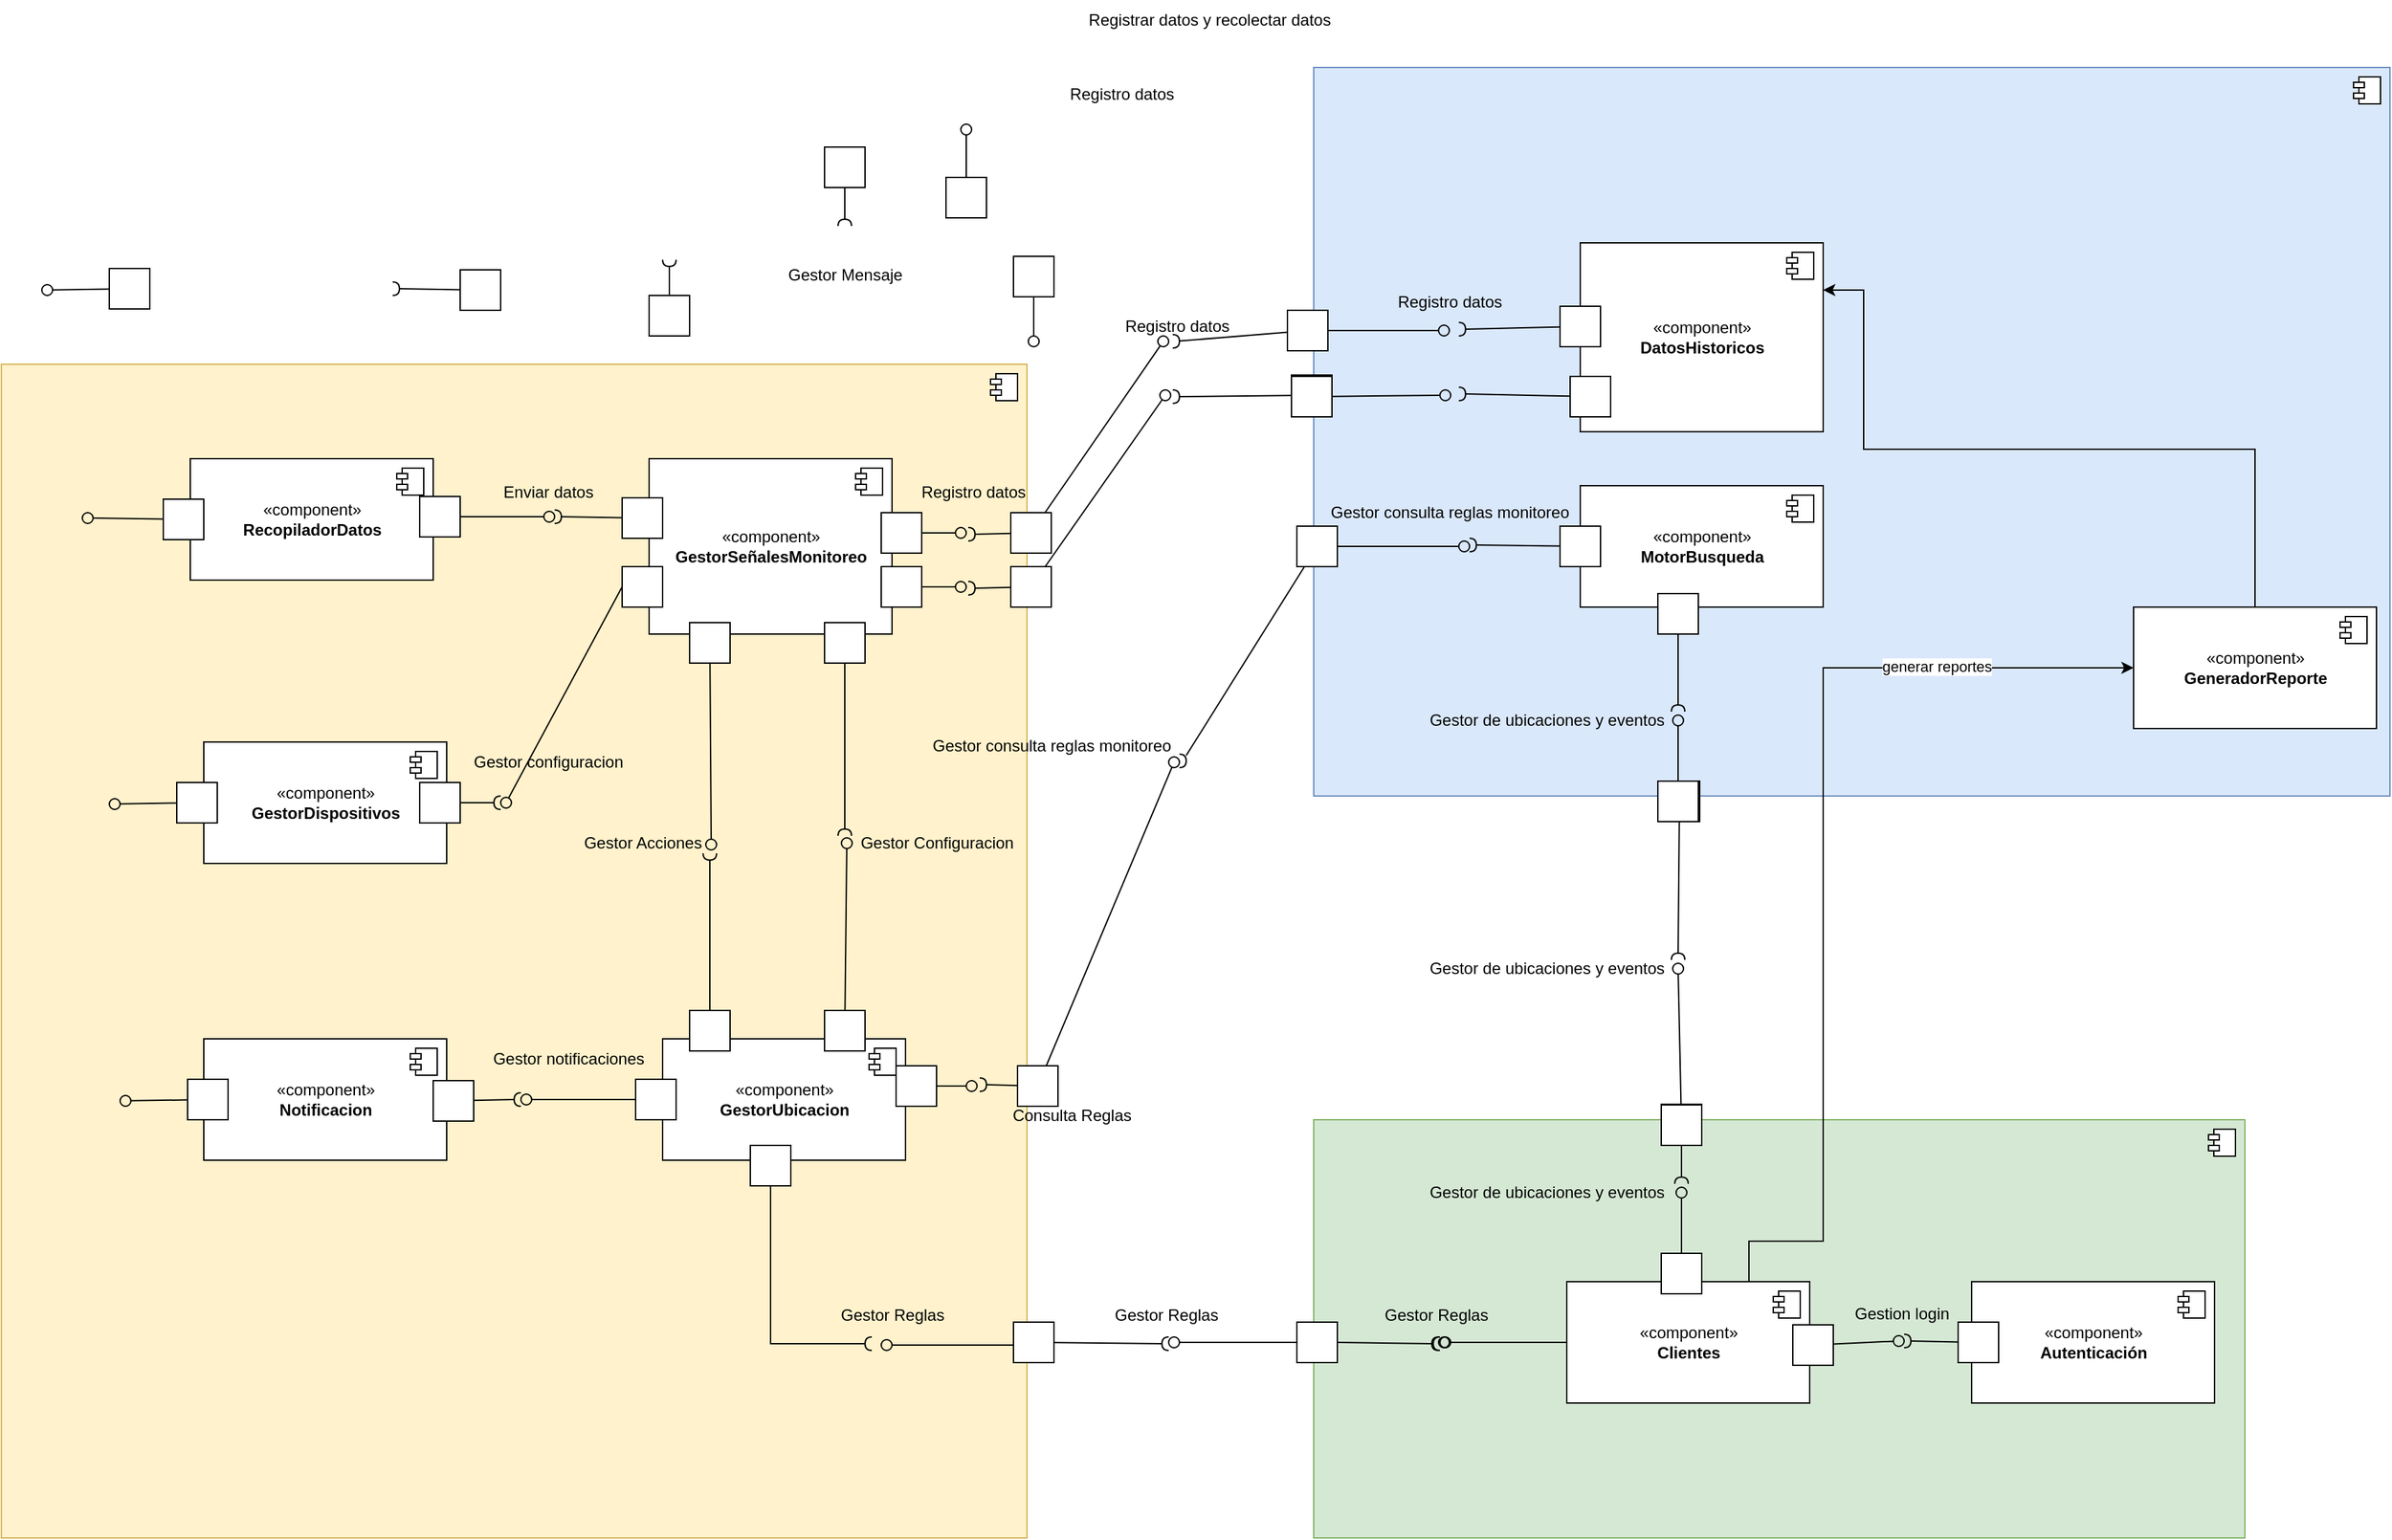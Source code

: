 <mxfile version="20.2.7" type="github">
  <diagram name="Page-1" id="5f0bae14-7c28-e335-631c-24af17079c00">
    <mxGraphModel dx="1618" dy="1870" grid="1" gridSize="10" guides="1" tooltips="1" connect="1" arrows="1" fold="1" page="1" pageScale="1" pageWidth="1100" pageHeight="850" background="none" math="0" shadow="0">
      <root>
        <mxCell id="0" />
        <mxCell id="1" parent="0" />
        <mxCell id="_3enAfRf96Bm5nbUzgbu-195" value="" style="html=1;rounded=0;direction=east;flipV=0;" vertex="1" parent="1">
          <mxGeometry x="360" y="30" width="30" height="30" as="geometry" />
        </mxCell>
        <mxCell id="_3enAfRf96Bm5nbUzgbu-196" value="" style="endArrow=none;html=1;rounded=0;align=center;verticalAlign=top;endFill=0;labelBackgroundColor=none;endSize=2;" edge="1" source="_3enAfRf96Bm5nbUzgbu-195" target="_3enAfRf96Bm5nbUzgbu-197" parent="1">
          <mxGeometry relative="1" as="geometry" />
        </mxCell>
        <mxCell id="_3enAfRf96Bm5nbUzgbu-197" value="" style="shape=requiredInterface;html=1;fontSize=11;align=center;fillColor=none;points=[];aspect=fixed;resizable=0;verticalAlign=bottom;labelPosition=center;verticalLabelPosition=top;flipH=1;flipV=0;rotation=-180;" vertex="1" parent="1">
          <mxGeometry x="310" y="39" width="5" height="10" as="geometry" />
        </mxCell>
        <mxCell id="_3enAfRf96Bm5nbUzgbu-139" value="" style="html=1;dropTarget=0;fillColor=#fff2cc;strokeColor=#d6b656;" vertex="1" parent="1">
          <mxGeometry x="20" y="100" width="760" height="870" as="geometry" />
        </mxCell>
        <mxCell id="_3enAfRf96Bm5nbUzgbu-140" value="" style="shape=module;jettyWidth=8;jettyHeight=4;" vertex="1" parent="_3enAfRf96Bm5nbUzgbu-139">
          <mxGeometry x="1" width="20" height="20" relative="1" as="geometry">
            <mxPoint x="-27" y="7" as="offset" />
          </mxGeometry>
        </mxCell>
        <mxCell id="_3enAfRf96Bm5nbUzgbu-137" value="" style="html=1;dropTarget=0;fillColor=#dae8fc;strokeColor=#6c8ebf;" vertex="1" parent="1">
          <mxGeometry x="992.5" y="-120" width="797.5" height="540" as="geometry" />
        </mxCell>
        <mxCell id="_3enAfRf96Bm5nbUzgbu-138" value="" style="shape=module;jettyWidth=8;jettyHeight=4;" vertex="1" parent="_3enAfRf96Bm5nbUzgbu-137">
          <mxGeometry x="1" width="20" height="20" relative="1" as="geometry">
            <mxPoint x="-27" y="7" as="offset" />
          </mxGeometry>
        </mxCell>
        <mxCell id="_3enAfRf96Bm5nbUzgbu-135" value="" style="html=1;dropTarget=0;fillColor=#d5e8d4;strokeColor=#82b366;" vertex="1" parent="1">
          <mxGeometry x="992.5" y="660" width="690" height="310" as="geometry" />
        </mxCell>
        <mxCell id="_3enAfRf96Bm5nbUzgbu-136" value="" style="shape=module;jettyWidth=8;jettyHeight=4;" vertex="1" parent="_3enAfRf96Bm5nbUzgbu-135">
          <mxGeometry x="1" width="20" height="20" relative="1" as="geometry">
            <mxPoint x="-27" y="7" as="offset" />
          </mxGeometry>
        </mxCell>
        <mxCell id="_3enAfRf96Bm5nbUzgbu-3" value="«component»&lt;br&gt;&lt;b&gt;RecopiladorDatos&lt;/b&gt;" style="html=1;dropTarget=0;" vertex="1" parent="1">
          <mxGeometry x="160" y="170" width="180" height="90" as="geometry" />
        </mxCell>
        <mxCell id="_3enAfRf96Bm5nbUzgbu-4" value="" style="shape=module;jettyWidth=8;jettyHeight=4;" vertex="1" parent="_3enAfRf96Bm5nbUzgbu-3">
          <mxGeometry x="1" width="20" height="20" relative="1" as="geometry">
            <mxPoint x="-27" y="7" as="offset" />
          </mxGeometry>
        </mxCell>
        <mxCell id="_3enAfRf96Bm5nbUzgbu-120" style="edgeStyle=orthogonalEdgeStyle;rounded=0;orthogonalLoop=1;jettySize=auto;html=1;entryX=0;entryY=0.5;entryDx=0;entryDy=0;exitX=0.75;exitY=0;exitDx=0;exitDy=0;" edge="1" parent="1" source="_3enAfRf96Bm5nbUzgbu-13" target="_3enAfRf96Bm5nbUzgbu-118">
          <mxGeometry relative="1" as="geometry">
            <Array as="points">
              <mxPoint x="1315" y="750" />
              <mxPoint x="1370" y="750" />
              <mxPoint x="1370" y="325" />
            </Array>
          </mxGeometry>
        </mxCell>
        <mxCell id="_3enAfRf96Bm5nbUzgbu-121" value="generar reportes" style="edgeLabel;html=1;align=center;verticalAlign=middle;resizable=0;points=[];" vertex="1" connectable="0" parent="_3enAfRf96Bm5nbUzgbu-120">
          <mxGeometry x="0.606" y="1" relative="1" as="geometry">
            <mxPoint as="offset" />
          </mxGeometry>
        </mxCell>
        <mxCell id="_3enAfRf96Bm5nbUzgbu-13" value="«component»&lt;br&gt;&lt;b&gt;Clientes&lt;/b&gt;" style="html=1;dropTarget=0;" vertex="1" parent="1">
          <mxGeometry x="1180" y="780" width="180" height="90" as="geometry" />
        </mxCell>
        <mxCell id="_3enAfRf96Bm5nbUzgbu-14" value="" style="shape=module;jettyWidth=8;jettyHeight=4;" vertex="1" parent="_3enAfRf96Bm5nbUzgbu-13">
          <mxGeometry x="1" width="20" height="20" relative="1" as="geometry">
            <mxPoint x="-27" y="7" as="offset" />
          </mxGeometry>
        </mxCell>
        <mxCell id="_3enAfRf96Bm5nbUzgbu-20" value="«component»&lt;br&gt;&lt;b&gt;GestorUbicacion&lt;br&gt;&lt;/b&gt;" style="html=1;dropTarget=0;" vertex="1" parent="1">
          <mxGeometry x="510" y="600" width="180" height="90" as="geometry" />
        </mxCell>
        <mxCell id="_3enAfRf96Bm5nbUzgbu-21" value="" style="shape=module;jettyWidth=8;jettyHeight=4;" vertex="1" parent="_3enAfRf96Bm5nbUzgbu-20">
          <mxGeometry x="1" width="20" height="20" relative="1" as="geometry">
            <mxPoint x="-27" y="7" as="offset" />
          </mxGeometry>
        </mxCell>
        <mxCell id="_3enAfRf96Bm5nbUzgbu-51" value="" style="html=1;rounded=0;" vertex="1" parent="1">
          <mxGeometry x="140" y="200" width="30" height="30" as="geometry" />
        </mxCell>
        <mxCell id="_3enAfRf96Bm5nbUzgbu-52" value="" style="endArrow=none;html=1;rounded=0;align=center;verticalAlign=top;endFill=0;labelBackgroundColor=none;endSize=2;" edge="1" source="_3enAfRf96Bm5nbUzgbu-51" target="_3enAfRf96Bm5nbUzgbu-53" parent="1">
          <mxGeometry relative="1" as="geometry" />
        </mxCell>
        <mxCell id="_3enAfRf96Bm5nbUzgbu-53" value="" style="ellipse;html=1;fontSize=11;align=center;fillColor=none;points=[];aspect=fixed;resizable=0;verticalAlign=bottom;labelPosition=center;verticalLabelPosition=top;flipH=1;" vertex="1" parent="1">
          <mxGeometry x="80" y="210" width="8" height="8" as="geometry" />
        </mxCell>
        <mxCell id="_3enAfRf96Bm5nbUzgbu-64" value="«component»&lt;br&gt;&lt;b&gt;Autenticación&lt;/b&gt;" style="html=1;dropTarget=0;" vertex="1" parent="1">
          <mxGeometry x="1480" y="780" width="180" height="90" as="geometry" />
        </mxCell>
        <mxCell id="_3enAfRf96Bm5nbUzgbu-65" value="" style="shape=module;jettyWidth=8;jettyHeight=4;" vertex="1" parent="_3enAfRf96Bm5nbUzgbu-64">
          <mxGeometry x="1" width="20" height="20" relative="1" as="geometry">
            <mxPoint x="-27" y="7" as="offset" />
          </mxGeometry>
        </mxCell>
        <mxCell id="_3enAfRf96Bm5nbUzgbu-78" value="«component»&lt;br&gt;&lt;b&gt;Notificacion&lt;/b&gt;" style="html=1;dropTarget=0;" vertex="1" parent="1">
          <mxGeometry x="170" y="600" width="180" height="90" as="geometry" />
        </mxCell>
        <mxCell id="_3enAfRf96Bm5nbUzgbu-79" value="" style="shape=module;jettyWidth=8;jettyHeight=4;" vertex="1" parent="_3enAfRf96Bm5nbUzgbu-78">
          <mxGeometry x="1" width="20" height="20" relative="1" as="geometry">
            <mxPoint x="-27" y="7" as="offset" />
          </mxGeometry>
        </mxCell>
        <mxCell id="_3enAfRf96Bm5nbUzgbu-84" value="«component»&lt;br&gt;&lt;b&gt;GestorSeñalesMonitoreo&lt;br&gt;&lt;/b&gt;" style="html=1;dropTarget=0;" vertex="1" parent="1">
          <mxGeometry x="500" y="170" width="180" height="130" as="geometry" />
        </mxCell>
        <mxCell id="_3enAfRf96Bm5nbUzgbu-85" value="" style="shape=module;jettyWidth=8;jettyHeight=4;" vertex="1" parent="_3enAfRf96Bm5nbUzgbu-84">
          <mxGeometry x="1" width="20" height="20" relative="1" as="geometry">
            <mxPoint x="-27" y="7" as="offset" />
          </mxGeometry>
        </mxCell>
        <mxCell id="_3enAfRf96Bm5nbUzgbu-104" value="«component»&lt;br&gt;&lt;b&gt;GestorDispositivos&lt;/b&gt;" style="html=1;dropTarget=0;" vertex="1" parent="1">
          <mxGeometry x="170" y="380" width="180" height="90" as="geometry" />
        </mxCell>
        <mxCell id="_3enAfRf96Bm5nbUzgbu-105" value="" style="shape=module;jettyWidth=8;jettyHeight=4;" vertex="1" parent="_3enAfRf96Bm5nbUzgbu-104">
          <mxGeometry x="1" width="20" height="20" relative="1" as="geometry">
            <mxPoint x="-27" y="7" as="offset" />
          </mxGeometry>
        </mxCell>
        <mxCell id="_3enAfRf96Bm5nbUzgbu-108" value="«component»&lt;br&gt;&lt;b&gt;MotorBusqueda&lt;/b&gt;" style="html=1;dropTarget=0;" vertex="1" parent="1">
          <mxGeometry x="1190" y="190" width="180" height="90" as="geometry" />
        </mxCell>
        <mxCell id="_3enAfRf96Bm5nbUzgbu-109" value="" style="shape=module;jettyWidth=8;jettyHeight=4;" vertex="1" parent="_3enAfRf96Bm5nbUzgbu-108">
          <mxGeometry x="1" width="20" height="20" relative="1" as="geometry">
            <mxPoint x="-27" y="7" as="offset" />
          </mxGeometry>
        </mxCell>
        <mxCell id="_3enAfRf96Bm5nbUzgbu-130" style="edgeStyle=orthogonalEdgeStyle;rounded=0;orthogonalLoop=1;jettySize=auto;html=1;entryX=1;entryY=0.25;entryDx=0;entryDy=0;" edge="1" parent="1" source="_3enAfRf96Bm5nbUzgbu-118" target="_3enAfRf96Bm5nbUzgbu-124">
          <mxGeometry relative="1" as="geometry">
            <Array as="points">
              <mxPoint x="1400" y="163" />
            </Array>
          </mxGeometry>
        </mxCell>
        <mxCell id="_3enAfRf96Bm5nbUzgbu-118" value="«component»&lt;br&gt;&lt;b&gt;GeneradorReporte&lt;/b&gt;" style="html=1;dropTarget=0;" vertex="1" parent="1">
          <mxGeometry x="1600" y="280" width="180" height="90" as="geometry" />
        </mxCell>
        <mxCell id="_3enAfRf96Bm5nbUzgbu-119" value="" style="shape=module;jettyWidth=8;jettyHeight=4;" vertex="1" parent="_3enAfRf96Bm5nbUzgbu-118">
          <mxGeometry x="1" width="20" height="20" relative="1" as="geometry">
            <mxPoint x="-27" y="7" as="offset" />
          </mxGeometry>
        </mxCell>
        <mxCell id="_3enAfRf96Bm5nbUzgbu-124" value="«component»&lt;br&gt;&lt;b&gt;DatosHistoricos&lt;br&gt;&lt;/b&gt;" style="html=1;dropTarget=0;" vertex="1" parent="1">
          <mxGeometry x="1190" y="10" width="180" height="140" as="geometry" />
        </mxCell>
        <mxCell id="_3enAfRf96Bm5nbUzgbu-125" value="" style="shape=module;jettyWidth=8;jettyHeight=4;" vertex="1" parent="_3enAfRf96Bm5nbUzgbu-124">
          <mxGeometry x="1" width="20" height="20" relative="1" as="geometry">
            <mxPoint x="-27" y="7" as="offset" />
          </mxGeometry>
        </mxCell>
        <mxCell id="_3enAfRf96Bm5nbUzgbu-199" value="" style="endArrow=none;html=1;rounded=0;align=center;verticalAlign=top;endFill=0;labelBackgroundColor=none;endSize=2;exitX=0;exitY=0.5;exitDx=0;exitDy=0;" edge="1" source="_3enAfRf96Bm5nbUzgbu-265" target="_3enAfRf96Bm5nbUzgbu-200" parent="1">
          <mxGeometry relative="1" as="geometry" />
        </mxCell>
        <mxCell id="_3enAfRf96Bm5nbUzgbu-200" value="" style="ellipse;html=1;fontSize=11;align=center;fillColor=none;points=[];aspect=fixed;resizable=0;verticalAlign=bottom;labelPosition=center;verticalLabelPosition=top;flipH=1;" vertex="1" parent="1">
          <mxGeometry x="390" y="421" width="8" height="8" as="geometry" />
        </mxCell>
        <mxCell id="_3enAfRf96Bm5nbUzgbu-201" value="" style="html=1;rounded=0;direction=east;flipV=0;" vertex="1" parent="1">
          <mxGeometry x="480" y="199" width="30" height="30" as="geometry" />
        </mxCell>
        <mxCell id="_3enAfRf96Bm5nbUzgbu-202" value="" style="endArrow=none;html=1;rounded=0;align=center;verticalAlign=top;endFill=0;labelBackgroundColor=none;endSize=2;" edge="1" parent="1" source="_3enAfRf96Bm5nbUzgbu-201" target="_3enAfRf96Bm5nbUzgbu-203">
          <mxGeometry relative="1" as="geometry" />
        </mxCell>
        <mxCell id="_3enAfRf96Bm5nbUzgbu-203" value="" style="shape=requiredInterface;html=1;fontSize=11;align=center;fillColor=none;points=[];aspect=fixed;resizable=0;verticalAlign=bottom;labelPosition=center;verticalLabelPosition=top;flipH=1;flipV=0;rotation=-180;" vertex="1" parent="1">
          <mxGeometry x="430" y="208" width="5" height="10" as="geometry" />
        </mxCell>
        <mxCell id="_3enAfRf96Bm5nbUzgbu-207" value="" style="html=1;rounded=0;" vertex="1" parent="1">
          <mxGeometry x="330" y="198" width="30" height="30" as="geometry" />
        </mxCell>
        <mxCell id="_3enAfRf96Bm5nbUzgbu-208" value="" style="endArrow=none;html=1;rounded=0;align=center;verticalAlign=top;endFill=0;labelBackgroundColor=none;endSize=2;" edge="1" source="_3enAfRf96Bm5nbUzgbu-207" target="_3enAfRf96Bm5nbUzgbu-209" parent="1">
          <mxGeometry relative="1" as="geometry" />
        </mxCell>
        <mxCell id="_3enAfRf96Bm5nbUzgbu-209" value="" style="ellipse;html=1;fontSize=11;align=center;fillColor=none;points=[];aspect=fixed;resizable=0;verticalAlign=bottom;labelPosition=center;verticalLabelPosition=top;flipH=1;" vertex="1" parent="1">
          <mxGeometry x="422" y="209" width="8" height="8" as="geometry" />
        </mxCell>
        <mxCell id="_3enAfRf96Bm5nbUzgbu-210" value="Enviar datos" style="text;html=1;align=center;verticalAlign=middle;resizable=0;points=[];autosize=1;strokeColor=none;fillColor=none;" vertex="1" parent="1">
          <mxGeometry x="380" y="180" width="90" height="30" as="geometry" />
        </mxCell>
        <mxCell id="_3enAfRf96Bm5nbUzgbu-211" value="" style="html=1;rounded=0;" vertex="1" parent="1">
          <mxGeometry x="330" y="410" width="30" height="30" as="geometry" />
        </mxCell>
        <mxCell id="_3enAfRf96Bm5nbUzgbu-212" value="" style="endArrow=none;html=1;rounded=0;align=center;verticalAlign=top;endFill=0;labelBackgroundColor=none;endSize=2;" edge="1" source="_3enAfRf96Bm5nbUzgbu-211" target="_3enAfRf96Bm5nbUzgbu-213" parent="1">
          <mxGeometry relative="1" as="geometry" />
        </mxCell>
        <mxCell id="_3enAfRf96Bm5nbUzgbu-213" value="" style="shape=requiredInterface;html=1;fontSize=11;align=center;fillColor=none;points=[];aspect=fixed;resizable=0;verticalAlign=bottom;labelPosition=center;verticalLabelPosition=top;flipH=1;" vertex="1" parent="1">
          <mxGeometry x="385" y="420" width="5" height="10" as="geometry" />
        </mxCell>
        <mxCell id="_3enAfRf96Bm5nbUzgbu-214" value="Gestor configuracion" style="text;html=1;align=center;verticalAlign=middle;resizable=0;points=[];autosize=1;strokeColor=none;fillColor=none;" vertex="1" parent="1">
          <mxGeometry x="355" y="380" width="140" height="30" as="geometry" />
        </mxCell>
        <mxCell id="_3enAfRf96Bm5nbUzgbu-216" value="" style="html=1;rounded=0;" vertex="1" parent="1">
          <mxGeometry x="340" y="631" width="30" height="30" as="geometry" />
        </mxCell>
        <mxCell id="_3enAfRf96Bm5nbUzgbu-217" value="" style="endArrow=none;html=1;rounded=0;align=center;verticalAlign=top;endFill=0;labelBackgroundColor=none;endSize=2;" edge="1" source="_3enAfRf96Bm5nbUzgbu-216" target="_3enAfRf96Bm5nbUzgbu-218" parent="1">
          <mxGeometry relative="1" as="geometry" />
        </mxCell>
        <mxCell id="_3enAfRf96Bm5nbUzgbu-218" value="" style="shape=requiredInterface;html=1;fontSize=11;align=center;fillColor=none;points=[];aspect=fixed;resizable=0;verticalAlign=bottom;labelPosition=center;verticalLabelPosition=top;flipH=1;" vertex="1" parent="1">
          <mxGeometry x="400" y="640" width="5" height="10" as="geometry" />
        </mxCell>
        <mxCell id="_3enAfRf96Bm5nbUzgbu-219" value="" style="html=1;rounded=0;" vertex="1" parent="1">
          <mxGeometry x="100" y="29" width="30" height="30" as="geometry" />
        </mxCell>
        <mxCell id="_3enAfRf96Bm5nbUzgbu-220" value="" style="endArrow=none;html=1;rounded=0;align=center;verticalAlign=top;endFill=0;labelBackgroundColor=none;endSize=2;" edge="1" source="_3enAfRf96Bm5nbUzgbu-219" target="_3enAfRf96Bm5nbUzgbu-221" parent="1">
          <mxGeometry relative="1" as="geometry" />
        </mxCell>
        <mxCell id="_3enAfRf96Bm5nbUzgbu-221" value="" style="ellipse;html=1;fontSize=11;align=center;fillColor=none;points=[];aspect=fixed;resizable=0;verticalAlign=bottom;labelPosition=center;verticalLabelPosition=top;flipH=1;" vertex="1" parent="1">
          <mxGeometry x="50" y="41" width="8" height="8" as="geometry" />
        </mxCell>
        <mxCell id="_3enAfRf96Bm5nbUzgbu-222" value="" style="html=1;rounded=0;" vertex="1" parent="1">
          <mxGeometry x="490" y="630" width="30" height="30" as="geometry" />
        </mxCell>
        <mxCell id="_3enAfRf96Bm5nbUzgbu-223" value="" style="endArrow=none;html=1;rounded=0;align=center;verticalAlign=top;endFill=0;labelBackgroundColor=none;endSize=2;" edge="1" parent="1" source="_3enAfRf96Bm5nbUzgbu-222" target="_3enAfRf96Bm5nbUzgbu-224">
          <mxGeometry relative="1" as="geometry" />
        </mxCell>
        <mxCell id="_3enAfRf96Bm5nbUzgbu-224" value="" style="ellipse;html=1;fontSize=11;align=center;fillColor=none;points=[];aspect=fixed;resizable=0;verticalAlign=bottom;labelPosition=center;verticalLabelPosition=top;flipH=1;" vertex="1" parent="1">
          <mxGeometry x="405" y="641" width="8" height="8" as="geometry" />
        </mxCell>
        <mxCell id="_3enAfRf96Bm5nbUzgbu-225" value="Gestor notificaciones" style="text;html=1;align=center;verticalAlign=middle;resizable=0;points=[];autosize=1;strokeColor=none;fillColor=none;" vertex="1" parent="1">
          <mxGeometry x="370" y="600" width="140" height="30" as="geometry" />
        </mxCell>
        <mxCell id="_3enAfRf96Bm5nbUzgbu-226" value="" style="html=1;rounded=0;" vertex="1" parent="1">
          <mxGeometry x="150" y="410" width="30" height="30" as="geometry" />
        </mxCell>
        <mxCell id="_3enAfRf96Bm5nbUzgbu-227" value="" style="endArrow=none;html=1;rounded=0;align=center;verticalAlign=top;endFill=0;labelBackgroundColor=none;endSize=2;" edge="1" parent="1" source="_3enAfRf96Bm5nbUzgbu-226" target="_3enAfRf96Bm5nbUzgbu-228">
          <mxGeometry relative="1" as="geometry" />
        </mxCell>
        <mxCell id="_3enAfRf96Bm5nbUzgbu-228" value="" style="ellipse;html=1;fontSize=11;align=center;fillColor=none;points=[];aspect=fixed;resizable=0;verticalAlign=bottom;labelPosition=center;verticalLabelPosition=top;flipH=1;" vertex="1" parent="1">
          <mxGeometry x="100" y="422" width="8" height="8" as="geometry" />
        </mxCell>
        <mxCell id="_3enAfRf96Bm5nbUzgbu-229" value="" style="html=1;rounded=0;" vertex="1" parent="1">
          <mxGeometry x="158" y="630" width="30" height="30" as="geometry" />
        </mxCell>
        <mxCell id="_3enAfRf96Bm5nbUzgbu-230" value="" style="endArrow=none;html=1;rounded=0;align=center;verticalAlign=top;endFill=0;labelBackgroundColor=none;endSize=2;" edge="1" parent="1" source="_3enAfRf96Bm5nbUzgbu-229" target="_3enAfRf96Bm5nbUzgbu-231">
          <mxGeometry relative="1" as="geometry" />
        </mxCell>
        <mxCell id="_3enAfRf96Bm5nbUzgbu-231" value="" style="ellipse;html=1;fontSize=11;align=center;fillColor=none;points=[];aspect=fixed;resizable=0;verticalAlign=bottom;labelPosition=center;verticalLabelPosition=top;flipH=1;" vertex="1" parent="1">
          <mxGeometry x="108" y="642" width="8" height="8" as="geometry" />
        </mxCell>
        <mxCell id="_3enAfRf96Bm5nbUzgbu-235" value="" style="html=1;rounded=0;" vertex="1" parent="1">
          <mxGeometry x="500" y="49" width="30" height="30" as="geometry" />
        </mxCell>
        <mxCell id="_3enAfRf96Bm5nbUzgbu-236" value="" style="endArrow=none;html=1;rounded=0;align=center;verticalAlign=top;endFill=0;labelBackgroundColor=none;endSize=2;" edge="1" source="_3enAfRf96Bm5nbUzgbu-235" target="_3enAfRf96Bm5nbUzgbu-237" parent="1">
          <mxGeometry relative="1" as="geometry" />
        </mxCell>
        <mxCell id="_3enAfRf96Bm5nbUzgbu-237" value="" style="shape=requiredInterface;html=1;fontSize=11;align=center;fillColor=none;points=[];aspect=fixed;resizable=0;verticalAlign=bottom;labelPosition=center;verticalLabelPosition=top;flipH=1;rotation=-90;" vertex="1" parent="1">
          <mxGeometry x="512.5" y="20" width="5" height="10" as="geometry" />
        </mxCell>
        <mxCell id="_3enAfRf96Bm5nbUzgbu-238" value="" style="html=1;rounded=0;" vertex="1" parent="1">
          <mxGeometry x="530" y="579" width="30" height="30" as="geometry" />
        </mxCell>
        <mxCell id="_3enAfRf96Bm5nbUzgbu-239" value="" style="endArrow=none;html=1;rounded=0;align=center;verticalAlign=top;endFill=0;labelBackgroundColor=none;endSize=2;" edge="1" parent="1" source="_3enAfRf96Bm5nbUzgbu-238" target="_3enAfRf96Bm5nbUzgbu-240">
          <mxGeometry relative="1" as="geometry" />
        </mxCell>
        <mxCell id="_3enAfRf96Bm5nbUzgbu-240" value="" style="shape=requiredInterface;html=1;fontSize=11;align=center;fillColor=none;points=[];aspect=fixed;resizable=0;verticalAlign=bottom;labelPosition=center;verticalLabelPosition=top;flipH=1;rotation=-90;" vertex="1" parent="1">
          <mxGeometry x="542.5" y="460" width="5" height="10" as="geometry" />
        </mxCell>
        <mxCell id="_3enAfRf96Bm5nbUzgbu-241" value="" style="html=1;rounded=0;" vertex="1" parent="1">
          <mxGeometry x="770" y="20" width="30" height="30" as="geometry" />
        </mxCell>
        <mxCell id="_3enAfRf96Bm5nbUzgbu-242" value="" style="endArrow=none;html=1;rounded=0;align=center;verticalAlign=top;endFill=0;labelBackgroundColor=none;endSize=2;" edge="1" parent="1" source="_3enAfRf96Bm5nbUzgbu-241" target="_3enAfRf96Bm5nbUzgbu-243">
          <mxGeometry relative="1" as="geometry" />
        </mxCell>
        <mxCell id="_3enAfRf96Bm5nbUzgbu-243" value="" style="ellipse;html=1;fontSize=11;align=center;fillColor=none;points=[];aspect=fixed;resizable=0;verticalAlign=bottom;labelPosition=center;verticalLabelPosition=top;flipH=1;" vertex="1" parent="1">
          <mxGeometry x="781" y="79" width="8" height="8" as="geometry" />
        </mxCell>
        <mxCell id="_3enAfRf96Bm5nbUzgbu-247" value="" style="html=1;rounded=0;" vertex="1" parent="1">
          <mxGeometry x="530" y="291.5" width="30" height="30" as="geometry" />
        </mxCell>
        <mxCell id="_3enAfRf96Bm5nbUzgbu-248" value="" style="endArrow=none;html=1;rounded=0;align=center;verticalAlign=top;endFill=0;labelBackgroundColor=none;endSize=2;" edge="1" parent="1" source="_3enAfRf96Bm5nbUzgbu-247" target="_3enAfRf96Bm5nbUzgbu-249">
          <mxGeometry relative="1" as="geometry" />
        </mxCell>
        <mxCell id="_3enAfRf96Bm5nbUzgbu-249" value="" style="ellipse;html=1;fontSize=11;align=center;fillColor=none;points=[];aspect=fixed;resizable=0;verticalAlign=bottom;labelPosition=center;verticalLabelPosition=top;flipH=1;" vertex="1" parent="1">
          <mxGeometry x="542" y="452" width="8" height="8" as="geometry" />
        </mxCell>
        <mxCell id="_3enAfRf96Bm5nbUzgbu-250" value="Gestor Mensaje" style="text;html=1;align=center;verticalAlign=middle;resizable=0;points=[];autosize=1;strokeColor=none;fillColor=none;" vertex="1" parent="1">
          <mxGeometry x="590" y="19" width="110" height="30" as="geometry" />
        </mxCell>
        <mxCell id="_3enAfRf96Bm5nbUzgbu-251" value="Gestor Acciones" style="text;html=1;align=center;verticalAlign=middle;resizable=0;points=[];autosize=1;strokeColor=none;fillColor=none;" vertex="1" parent="1">
          <mxGeometry x="440" y="440" width="110" height="30" as="geometry" />
        </mxCell>
        <mxCell id="_3enAfRf96Bm5nbUzgbu-252" value="" style="html=1;rounded=0;direction=east;flipV=0;" vertex="1" parent="1">
          <mxGeometry x="630" y="-61" width="30" height="30" as="geometry" />
        </mxCell>
        <mxCell id="_3enAfRf96Bm5nbUzgbu-253" value="" style="endArrow=none;html=1;rounded=0;align=center;verticalAlign=top;endFill=0;labelBackgroundColor=none;endSize=2;" edge="1" parent="1" source="_3enAfRf96Bm5nbUzgbu-252" target="_3enAfRf96Bm5nbUzgbu-254">
          <mxGeometry relative="1" as="geometry" />
        </mxCell>
        <mxCell id="_3enAfRf96Bm5nbUzgbu-254" value="" style="shape=requiredInterface;html=1;fontSize=11;align=center;fillColor=none;points=[];aspect=fixed;resizable=0;verticalAlign=bottom;labelPosition=center;verticalLabelPosition=top;flipH=1;flipV=0;rotation=90;" vertex="1" parent="1">
          <mxGeometry x="642.5" y="-10" width="5" height="10" as="geometry" />
        </mxCell>
        <mxCell id="_3enAfRf96Bm5nbUzgbu-255" value="" style="html=1;rounded=0;direction=east;flipV=0;" vertex="1" parent="1">
          <mxGeometry x="630" y="291.5" width="30" height="30" as="geometry" />
        </mxCell>
        <mxCell id="_3enAfRf96Bm5nbUzgbu-256" value="" style="endArrow=none;html=1;rounded=0;align=center;verticalAlign=top;endFill=0;labelBackgroundColor=none;endSize=2;" edge="1" parent="1" source="_3enAfRf96Bm5nbUzgbu-255" target="_3enAfRf96Bm5nbUzgbu-257">
          <mxGeometry relative="1" as="geometry" />
        </mxCell>
        <mxCell id="_3enAfRf96Bm5nbUzgbu-257" value="" style="shape=requiredInterface;html=1;fontSize=11;align=center;fillColor=none;points=[];aspect=fixed;resizable=0;verticalAlign=bottom;labelPosition=center;verticalLabelPosition=top;flipH=1;flipV=0;rotation=90;" vertex="1" parent="1">
          <mxGeometry x="642.5" y="442" width="5" height="10" as="geometry" />
        </mxCell>
        <mxCell id="_3enAfRf96Bm5nbUzgbu-258" value="" style="html=1;rounded=0;" vertex="1" parent="1">
          <mxGeometry x="720" y="-38.5" width="30" height="30" as="geometry" />
        </mxCell>
        <mxCell id="_3enAfRf96Bm5nbUzgbu-259" value="" style="endArrow=none;html=1;rounded=0;align=center;verticalAlign=top;endFill=0;labelBackgroundColor=none;endSize=2;" edge="1" parent="1" source="_3enAfRf96Bm5nbUzgbu-258" target="_3enAfRf96Bm5nbUzgbu-260">
          <mxGeometry relative="1" as="geometry" />
        </mxCell>
        <mxCell id="_3enAfRf96Bm5nbUzgbu-260" value="" style="ellipse;html=1;fontSize=11;align=center;fillColor=none;points=[];aspect=fixed;resizable=0;verticalAlign=bottom;labelPosition=center;verticalLabelPosition=top;flipH=1;" vertex="1" parent="1">
          <mxGeometry x="731" y="-78" width="8" height="8" as="geometry" />
        </mxCell>
        <mxCell id="_3enAfRf96Bm5nbUzgbu-261" value="" style="html=1;rounded=0;" vertex="1" parent="1">
          <mxGeometry x="630" y="579" width="30" height="30" as="geometry" />
        </mxCell>
        <mxCell id="_3enAfRf96Bm5nbUzgbu-262" value="" style="endArrow=none;html=1;rounded=0;align=center;verticalAlign=top;endFill=0;labelBackgroundColor=none;endSize=2;" edge="1" parent="1" source="_3enAfRf96Bm5nbUzgbu-261" target="_3enAfRf96Bm5nbUzgbu-263">
          <mxGeometry relative="1" as="geometry" />
        </mxCell>
        <mxCell id="_3enAfRf96Bm5nbUzgbu-263" value="" style="ellipse;html=1;fontSize=11;align=center;fillColor=none;points=[];aspect=fixed;resizable=0;verticalAlign=bottom;labelPosition=center;verticalLabelPosition=top;flipH=1;" vertex="1" parent="1">
          <mxGeometry x="642.5" y="451" width="8" height="8" as="geometry" />
        </mxCell>
        <mxCell id="_3enAfRf96Bm5nbUzgbu-264" value="Gestor Configuracion" style="text;html=1;align=center;verticalAlign=middle;resizable=0;points=[];autosize=1;strokeColor=none;fillColor=none;" vertex="1" parent="1">
          <mxGeometry x="642.5" y="440" width="140" height="30" as="geometry" />
        </mxCell>
        <mxCell id="_3enAfRf96Bm5nbUzgbu-265" value="" style="html=1;rounded=0;direction=east;flipV=0;" vertex="1" parent="1">
          <mxGeometry x="480" y="250" width="30" height="30" as="geometry" />
        </mxCell>
        <mxCell id="_3enAfRf96Bm5nbUzgbu-270" value="" style="html=1;rounded=0;" vertex="1" parent="1">
          <mxGeometry x="980" y="810" width="30" height="30" as="geometry" />
        </mxCell>
        <mxCell id="_3enAfRf96Bm5nbUzgbu-271" value="" style="endArrow=none;html=1;rounded=0;align=center;verticalAlign=top;endFill=0;labelBackgroundColor=none;endSize=2;" edge="1" parent="1" source="_3enAfRf96Bm5nbUzgbu-270" target="_3enAfRf96Bm5nbUzgbu-272">
          <mxGeometry relative="1" as="geometry" />
        </mxCell>
        <mxCell id="_3enAfRf96Bm5nbUzgbu-272" value="" style="ellipse;html=1;fontSize=11;align=center;fillColor=none;points=[];aspect=fixed;resizable=0;verticalAlign=bottom;labelPosition=center;verticalLabelPosition=top;flipH=1;" vertex="1" parent="1">
          <mxGeometry x="885" y="821" width="8" height="8" as="geometry" />
        </mxCell>
        <mxCell id="_3enAfRf96Bm5nbUzgbu-280" value="" style="html=1;rounded=0;direction=east;flipV=0;" vertex="1" parent="1">
          <mxGeometry x="770" y="810" width="30" height="30" as="geometry" />
        </mxCell>
        <mxCell id="_3enAfRf96Bm5nbUzgbu-281" value="" style="endArrow=none;html=1;rounded=0;align=center;verticalAlign=top;endFill=0;labelBackgroundColor=none;endSize=2;" edge="1" parent="1" source="_3enAfRf96Bm5nbUzgbu-280" target="_3enAfRf96Bm5nbUzgbu-282">
          <mxGeometry relative="1" as="geometry" />
        </mxCell>
        <mxCell id="_3enAfRf96Bm5nbUzgbu-282" value="" style="shape=requiredInterface;html=1;fontSize=11;align=center;fillColor=none;points=[];aspect=fixed;resizable=0;verticalAlign=bottom;labelPosition=center;verticalLabelPosition=top;flipH=1;flipV=0;rotation=0;" vertex="1" parent="1">
          <mxGeometry x="880" y="821" width="5" height="10" as="geometry" />
        </mxCell>
        <mxCell id="_3enAfRf96Bm5nbUzgbu-284" value="Gestor Reglas" style="text;html=1;align=center;verticalAlign=middle;resizable=0;points=[];autosize=1;strokeColor=none;fillColor=none;" vertex="1" parent="1">
          <mxGeometry x="832.5" y="790" width="100" height="30" as="geometry" />
        </mxCell>
        <mxCell id="_3enAfRf96Bm5nbUzgbu-285" value="" style="html=1;rounded=0;direction=east;flipV=0;" vertex="1" parent="1">
          <mxGeometry x="575" y="679" width="30" height="30" as="geometry" />
        </mxCell>
        <mxCell id="_3enAfRf96Bm5nbUzgbu-286" value="" style="endArrow=none;html=1;rounded=0;align=center;verticalAlign=top;endFill=0;labelBackgroundColor=none;endSize=2;" edge="1" parent="1" source="_3enAfRf96Bm5nbUzgbu-285" target="_3enAfRf96Bm5nbUzgbu-287">
          <mxGeometry relative="1" as="geometry">
            <Array as="points">
              <mxPoint x="590" y="826" />
            </Array>
          </mxGeometry>
        </mxCell>
        <mxCell id="_3enAfRf96Bm5nbUzgbu-287" value="" style="shape=requiredInterface;html=1;fontSize=11;align=center;fillColor=none;points=[];aspect=fixed;resizable=0;verticalAlign=bottom;labelPosition=center;verticalLabelPosition=top;flipH=1;flipV=0;rotation=0;" vertex="1" parent="1">
          <mxGeometry x="660" y="821" width="5" height="10" as="geometry" />
        </mxCell>
        <mxCell id="_3enAfRf96Bm5nbUzgbu-288" value="" style="ellipse;html=1;fontSize=11;align=center;fillColor=none;points=[];aspect=fixed;resizable=0;verticalAlign=bottom;labelPosition=center;verticalLabelPosition=top;flipH=1;" vertex="1" parent="1">
          <mxGeometry x="672" y="823" width="8" height="8" as="geometry" />
        </mxCell>
        <mxCell id="_3enAfRf96Bm5nbUzgbu-290" value="" style="line;strokeWidth=1;fillColor=none;align=left;verticalAlign=middle;spacingTop=-1;spacingLeft=3;spacingRight=3;rotatable=0;labelPosition=right;points=[];portConstraint=eastwest;" vertex="1" parent="1">
          <mxGeometry x="680" y="823" width="90" height="8" as="geometry" />
        </mxCell>
        <mxCell id="_3enAfRf96Bm5nbUzgbu-291" value="Gestor Reglas" style="text;html=1;align=center;verticalAlign=middle;resizable=0;points=[];autosize=1;strokeColor=none;fillColor=none;" vertex="1" parent="1">
          <mxGeometry x="630" y="790" width="100" height="30" as="geometry" />
        </mxCell>
        <mxCell id="_3enAfRf96Bm5nbUzgbu-292" value="" style="ellipse;html=1;fontSize=11;align=center;fillColor=none;points=[];aspect=fixed;resizable=0;verticalAlign=bottom;labelPosition=center;verticalLabelPosition=top;flipH=1;" vertex="1" parent="1">
          <mxGeometry x="1086" y="821" width="8" height="8" as="geometry" />
        </mxCell>
        <mxCell id="_3enAfRf96Bm5nbUzgbu-293" value="" style="shape=requiredInterface;html=1;fontSize=11;align=center;fillColor=none;points=[];aspect=fixed;resizable=0;verticalAlign=bottom;labelPosition=center;verticalLabelPosition=top;flipH=1;flipV=0;rotation=0;" vertex="1" parent="1">
          <mxGeometry x="1081" y="821" width="5" height="10" as="geometry" />
        </mxCell>
        <mxCell id="_3enAfRf96Bm5nbUzgbu-295" value="" style="endArrow=none;html=1;rounded=0;align=center;verticalAlign=top;endFill=0;labelBackgroundColor=none;endSize=2;" edge="1" parent="1" target="_3enAfRf96Bm5nbUzgbu-296">
          <mxGeometry relative="1" as="geometry">
            <mxPoint x="1180" y="825" as="sourcePoint" />
          </mxGeometry>
        </mxCell>
        <mxCell id="_3enAfRf96Bm5nbUzgbu-296" value="" style="ellipse;html=1;fontSize=11;align=center;fillColor=none;points=[];aspect=fixed;resizable=0;verticalAlign=bottom;labelPosition=center;verticalLabelPosition=top;flipH=1;" vertex="1" parent="1">
          <mxGeometry x="1085" y="821" width="8" height="8" as="geometry" />
        </mxCell>
        <mxCell id="_3enAfRf96Bm5nbUzgbu-297" value="" style="endArrow=none;html=1;rounded=0;align=center;verticalAlign=top;endFill=0;labelBackgroundColor=none;endSize=2;" edge="1" parent="1" target="_3enAfRf96Bm5nbUzgbu-298">
          <mxGeometry relative="1" as="geometry">
            <mxPoint x="1010" y="825" as="sourcePoint" />
          </mxGeometry>
        </mxCell>
        <mxCell id="_3enAfRf96Bm5nbUzgbu-298" value="" style="shape=requiredInterface;html=1;fontSize=11;align=center;fillColor=none;points=[];aspect=fixed;resizable=0;verticalAlign=bottom;labelPosition=center;verticalLabelPosition=top;flipH=1;flipV=0;rotation=0;" vertex="1" parent="1">
          <mxGeometry x="1080" y="821" width="5" height="10" as="geometry" />
        </mxCell>
        <mxCell id="_3enAfRf96Bm5nbUzgbu-299" value="Gestor Reglas" style="text;html=1;align=center;verticalAlign=middle;resizable=0;points=[];autosize=1;strokeColor=none;fillColor=none;" vertex="1" parent="1">
          <mxGeometry x="1032.5" y="790" width="100" height="30" as="geometry" />
        </mxCell>
        <mxCell id="_3enAfRf96Bm5nbUzgbu-315" value="" style="html=1;rounded=0;direction=east;flipV=0;" vertex="1" parent="1">
          <mxGeometry x="1470" y="810" width="30" height="30" as="geometry" />
        </mxCell>
        <mxCell id="_3enAfRf96Bm5nbUzgbu-316" value="" style="endArrow=none;html=1;rounded=0;align=center;verticalAlign=top;endFill=0;labelBackgroundColor=none;endSize=2;" edge="1" parent="1" source="_3enAfRf96Bm5nbUzgbu-315" target="_3enAfRf96Bm5nbUzgbu-317">
          <mxGeometry relative="1" as="geometry" />
        </mxCell>
        <mxCell id="_3enAfRf96Bm5nbUzgbu-317" value="" style="shape=requiredInterface;html=1;fontSize=11;align=center;fillColor=none;points=[];aspect=fixed;resizable=0;verticalAlign=bottom;labelPosition=center;verticalLabelPosition=top;flipH=1;flipV=0;rotation=-180;" vertex="1" parent="1">
          <mxGeometry x="1430" y="819" width="5" height="10" as="geometry" />
        </mxCell>
        <mxCell id="_3enAfRf96Bm5nbUzgbu-318" value="" style="html=1;rounded=0;" vertex="1" parent="1">
          <mxGeometry x="1347.5" y="812" width="30" height="30" as="geometry" />
        </mxCell>
        <mxCell id="_3enAfRf96Bm5nbUzgbu-319" value="" style="endArrow=none;html=1;rounded=0;align=center;verticalAlign=top;endFill=0;labelBackgroundColor=none;endSize=2;" edge="1" parent="1" source="_3enAfRf96Bm5nbUzgbu-318" target="_3enAfRf96Bm5nbUzgbu-320">
          <mxGeometry relative="1" as="geometry" />
        </mxCell>
        <mxCell id="_3enAfRf96Bm5nbUzgbu-320" value="" style="ellipse;html=1;fontSize=11;align=center;fillColor=none;points=[];aspect=fixed;resizable=0;verticalAlign=bottom;labelPosition=center;verticalLabelPosition=top;flipH=1;" vertex="1" parent="1">
          <mxGeometry x="1422" y="820" width="8" height="8" as="geometry" />
        </mxCell>
        <mxCell id="_3enAfRf96Bm5nbUzgbu-321" value="Gestion login" style="text;html=1;align=center;verticalAlign=middle;resizable=0;points=[];autosize=1;strokeColor=none;fillColor=none;" vertex="1" parent="1">
          <mxGeometry x="1382.5" y="789" width="90" height="30" as="geometry" />
        </mxCell>
        <mxCell id="_3enAfRf96Bm5nbUzgbu-323" value="" style="html=1;rounded=0;" vertex="1" parent="1">
          <mxGeometry x="1250" y="648.5" width="30" height="30" as="geometry" />
        </mxCell>
        <mxCell id="_3enAfRf96Bm5nbUzgbu-324" value="" style="endArrow=none;html=1;rounded=0;align=center;verticalAlign=top;endFill=0;labelBackgroundColor=none;endSize=2;" edge="1" parent="1" source="_3enAfRf96Bm5nbUzgbu-323" target="_3enAfRf96Bm5nbUzgbu-325">
          <mxGeometry relative="1" as="geometry" />
        </mxCell>
        <mxCell id="_3enAfRf96Bm5nbUzgbu-325" value="" style="ellipse;html=1;fontSize=11;align=center;fillColor=none;points=[];aspect=fixed;resizable=0;verticalAlign=bottom;labelPosition=center;verticalLabelPosition=top;flipH=1;" vertex="1" parent="1">
          <mxGeometry x="1258.5" y="544" width="8" height="8" as="geometry" />
        </mxCell>
        <mxCell id="_3enAfRf96Bm5nbUzgbu-329" value="" style="html=1;rounded=0;direction=east;flipV=0;" vertex="1" parent="1">
          <mxGeometry x="1248.5" y="409" width="30" height="30" as="geometry" />
        </mxCell>
        <mxCell id="_3enAfRf96Bm5nbUzgbu-330" value="" style="endArrow=none;html=1;rounded=0;align=center;verticalAlign=top;endFill=0;labelBackgroundColor=none;endSize=2;" edge="1" parent="1" source="_3enAfRf96Bm5nbUzgbu-329" target="_3enAfRf96Bm5nbUzgbu-331">
          <mxGeometry relative="1" as="geometry" />
        </mxCell>
        <mxCell id="_3enAfRf96Bm5nbUzgbu-331" value="" style="shape=requiredInterface;html=1;fontSize=11;align=center;fillColor=none;points=[];aspect=fixed;resizable=0;verticalAlign=bottom;labelPosition=center;verticalLabelPosition=top;flipH=1;flipV=0;rotation=90;" vertex="1" parent="1">
          <mxGeometry x="1260" y="534" width="5" height="10" as="geometry" />
        </mxCell>
        <mxCell id="_3enAfRf96Bm5nbUzgbu-332" value="Gestor de ubicaciones y eventos" style="text;html=1;align=center;verticalAlign=middle;resizable=0;points=[];autosize=1;strokeColor=none;fillColor=none;" vertex="1" parent="1">
          <mxGeometry x="1065" y="533" width="200" height="30" as="geometry" />
        </mxCell>
        <mxCell id="_3enAfRf96Bm5nbUzgbu-336" value="" style="html=1;rounded=0;direction=east;flipV=0;" vertex="1" parent="1">
          <mxGeometry x="1250" y="649" width="30" height="30" as="geometry" />
        </mxCell>
        <mxCell id="_3enAfRf96Bm5nbUzgbu-337" value="" style="endArrow=none;html=1;rounded=0;align=center;verticalAlign=top;endFill=0;labelBackgroundColor=none;endSize=2;" edge="1" parent="1" source="_3enAfRf96Bm5nbUzgbu-336" target="_3enAfRf96Bm5nbUzgbu-338">
          <mxGeometry relative="1" as="geometry" />
        </mxCell>
        <mxCell id="_3enAfRf96Bm5nbUzgbu-338" value="" style="shape=requiredInterface;html=1;fontSize=11;align=center;fillColor=none;points=[];aspect=fixed;resizable=0;verticalAlign=bottom;labelPosition=center;verticalLabelPosition=top;flipH=1;flipV=0;rotation=90;" vertex="1" parent="1">
          <mxGeometry x="1262.5" y="700" width="5" height="10" as="geometry" />
        </mxCell>
        <mxCell id="_3enAfRf96Bm5nbUzgbu-339" value="" style="html=1;rounded=0;" vertex="1" parent="1">
          <mxGeometry x="1250" y="759" width="30" height="30" as="geometry" />
        </mxCell>
        <mxCell id="_3enAfRf96Bm5nbUzgbu-340" value="" style="endArrow=none;html=1;rounded=0;align=center;verticalAlign=top;endFill=0;labelBackgroundColor=none;endSize=2;" edge="1" parent="1" source="_3enAfRf96Bm5nbUzgbu-339" target="_3enAfRf96Bm5nbUzgbu-341">
          <mxGeometry relative="1" as="geometry" />
        </mxCell>
        <mxCell id="_3enAfRf96Bm5nbUzgbu-341" value="" style="ellipse;html=1;fontSize=11;align=center;fillColor=none;points=[];aspect=fixed;resizable=0;verticalAlign=bottom;labelPosition=center;verticalLabelPosition=top;flipH=1;" vertex="1" parent="1">
          <mxGeometry x="1261" y="710" width="8" height="8" as="geometry" />
        </mxCell>
        <mxCell id="_3enAfRf96Bm5nbUzgbu-342" value="Gestor de ubicaciones y eventos" style="text;html=1;align=center;verticalAlign=middle;resizable=0;points=[];autosize=1;strokeColor=none;fillColor=none;" vertex="1" parent="1">
          <mxGeometry x="1065" y="699" width="200" height="30" as="geometry" />
        </mxCell>
        <mxCell id="_3enAfRf96Bm5nbUzgbu-344" value="" style="html=1;rounded=0;direction=east;flipV=0;" vertex="1" parent="1">
          <mxGeometry x="1247.5" y="270" width="30" height="30" as="geometry" />
        </mxCell>
        <mxCell id="_3enAfRf96Bm5nbUzgbu-345" value="" style="endArrow=none;html=1;rounded=0;align=center;verticalAlign=top;endFill=0;labelBackgroundColor=none;endSize=2;" edge="1" parent="1" source="_3enAfRf96Bm5nbUzgbu-344" target="_3enAfRf96Bm5nbUzgbu-346">
          <mxGeometry relative="1" as="geometry" />
        </mxCell>
        <mxCell id="_3enAfRf96Bm5nbUzgbu-346" value="" style="shape=requiredInterface;html=1;fontSize=11;align=center;fillColor=none;points=[];aspect=fixed;resizable=0;verticalAlign=bottom;labelPosition=center;verticalLabelPosition=top;flipH=1;flipV=0;rotation=90;" vertex="1" parent="1">
          <mxGeometry x="1260" y="350" width="5" height="10" as="geometry" />
        </mxCell>
        <mxCell id="_3enAfRf96Bm5nbUzgbu-347" value="" style="html=1;rounded=0;" vertex="1" parent="1">
          <mxGeometry x="1247.5" y="409" width="30" height="30" as="geometry" />
        </mxCell>
        <mxCell id="_3enAfRf96Bm5nbUzgbu-348" value="" style="endArrow=none;html=1;rounded=0;align=center;verticalAlign=top;endFill=0;labelBackgroundColor=none;endSize=2;" edge="1" parent="1" source="_3enAfRf96Bm5nbUzgbu-347" target="_3enAfRf96Bm5nbUzgbu-349">
          <mxGeometry relative="1" as="geometry" />
        </mxCell>
        <mxCell id="_3enAfRf96Bm5nbUzgbu-349" value="" style="ellipse;html=1;fontSize=11;align=center;fillColor=none;points=[];aspect=fixed;resizable=0;verticalAlign=bottom;labelPosition=center;verticalLabelPosition=top;flipH=1;" vertex="1" parent="1">
          <mxGeometry x="1258.5" y="360" width="8" height="8" as="geometry" />
        </mxCell>
        <mxCell id="_3enAfRf96Bm5nbUzgbu-350" value="Gestor de ubicaciones y eventos" style="text;html=1;align=center;verticalAlign=middle;resizable=0;points=[];autosize=1;strokeColor=none;fillColor=none;" vertex="1" parent="1">
          <mxGeometry x="1065" y="349" width="200" height="30" as="geometry" />
        </mxCell>
        <mxCell id="_3enAfRf96Bm5nbUzgbu-351" value="Gestor consulta reglas monitoreo" style="text;html=1;align=center;verticalAlign=middle;resizable=0;points=[];autosize=1;strokeColor=none;fillColor=none;" vertex="1" parent="1">
          <mxGeometry x="992.5" y="195" width="200" height="30" as="geometry" />
        </mxCell>
        <mxCell id="_3enAfRf96Bm5nbUzgbu-352" value="" style="html=1;rounded=0;direction=east;flipV=0;" vertex="1" parent="1">
          <mxGeometry x="1175" y="220" width="30" height="30" as="geometry" />
        </mxCell>
        <mxCell id="_3enAfRf96Bm5nbUzgbu-353" value="" style="endArrow=none;html=1;rounded=0;align=center;verticalAlign=top;endFill=0;labelBackgroundColor=none;endSize=2;" edge="1" parent="1" source="_3enAfRf96Bm5nbUzgbu-352" target="_3enAfRf96Bm5nbUzgbu-354">
          <mxGeometry relative="1" as="geometry" />
        </mxCell>
        <mxCell id="_3enAfRf96Bm5nbUzgbu-354" value="" style="shape=requiredInterface;html=1;fontSize=11;align=center;fillColor=none;points=[];aspect=fixed;resizable=0;verticalAlign=bottom;labelPosition=center;verticalLabelPosition=top;flipH=1;flipV=0;rotation=-180;" vertex="1" parent="1">
          <mxGeometry x="1108" y="229" width="5" height="10" as="geometry" />
        </mxCell>
        <mxCell id="_3enAfRf96Bm5nbUzgbu-355" value="" style="html=1;rounded=0;" vertex="1" parent="1">
          <mxGeometry x="980" y="220" width="30" height="30" as="geometry" />
        </mxCell>
        <mxCell id="_3enAfRf96Bm5nbUzgbu-356" value="" style="endArrow=none;html=1;rounded=0;align=center;verticalAlign=top;endFill=0;labelBackgroundColor=none;endSize=2;" edge="1" source="_3enAfRf96Bm5nbUzgbu-355" target="_3enAfRf96Bm5nbUzgbu-357" parent="1">
          <mxGeometry relative="1" as="geometry" />
        </mxCell>
        <mxCell id="_3enAfRf96Bm5nbUzgbu-357" value="" style="ellipse;html=1;fontSize=11;align=center;fillColor=none;points=[];aspect=fixed;resizable=0;verticalAlign=bottom;labelPosition=center;verticalLabelPosition=top;flipH=1;" vertex="1" parent="1">
          <mxGeometry x="1100" y="231" width="8" height="8" as="geometry" />
        </mxCell>
        <mxCell id="_3enAfRf96Bm5nbUzgbu-359" value="" style="html=1;rounded=0;" vertex="1" parent="1">
          <mxGeometry x="773" y="620" width="30" height="30" as="geometry" />
        </mxCell>
        <mxCell id="_3enAfRf96Bm5nbUzgbu-360" value="" style="endArrow=none;html=1;rounded=0;align=center;verticalAlign=top;endFill=0;labelBackgroundColor=none;endSize=2;" edge="1" source="_3enAfRf96Bm5nbUzgbu-359" target="_3enAfRf96Bm5nbUzgbu-361" parent="1">
          <mxGeometry relative="1" as="geometry" />
        </mxCell>
        <mxCell id="_3enAfRf96Bm5nbUzgbu-361" value="" style="ellipse;html=1;fontSize=11;align=center;fillColor=none;points=[];aspect=fixed;resizable=0;verticalAlign=bottom;labelPosition=center;verticalLabelPosition=top;flipH=1;" vertex="1" parent="1">
          <mxGeometry x="885" y="391" width="8" height="8" as="geometry" />
        </mxCell>
        <mxCell id="_3enAfRf96Bm5nbUzgbu-362" value="" style="html=1;rounded=0;direction=east;flipV=0;" vertex="1" parent="1">
          <mxGeometry x="980" y="220" width="30" height="30" as="geometry" />
        </mxCell>
        <mxCell id="_3enAfRf96Bm5nbUzgbu-363" value="" style="endArrow=none;html=1;rounded=0;align=center;verticalAlign=top;endFill=0;labelBackgroundColor=none;endSize=2;" edge="1" parent="1" source="_3enAfRf96Bm5nbUzgbu-362" target="_3enAfRf96Bm5nbUzgbu-364">
          <mxGeometry relative="1" as="geometry" />
        </mxCell>
        <mxCell id="_3enAfRf96Bm5nbUzgbu-364" value="" style="shape=requiredInterface;html=1;fontSize=11;align=center;fillColor=none;points=[];aspect=fixed;resizable=0;verticalAlign=bottom;labelPosition=center;verticalLabelPosition=top;flipH=1;flipV=0;rotation=-180;" vertex="1" parent="1">
          <mxGeometry x="893" y="389" width="5" height="10" as="geometry" />
        </mxCell>
        <mxCell id="_3enAfRf96Bm5nbUzgbu-365" value="Gestor consulta reglas monitoreo" style="text;html=1;align=center;verticalAlign=middle;resizable=0;points=[];autosize=1;strokeColor=none;fillColor=none;" vertex="1" parent="1">
          <mxGeometry x="698" y="368" width="200" height="30" as="geometry" />
        </mxCell>
        <mxCell id="_3enAfRf96Bm5nbUzgbu-366" value="" style="html=1;rounded=0;" vertex="1" parent="1">
          <mxGeometry x="683" y="620" width="30" height="30" as="geometry" />
        </mxCell>
        <mxCell id="_3enAfRf96Bm5nbUzgbu-367" value="" style="endArrow=none;html=1;rounded=0;align=center;verticalAlign=top;endFill=0;labelBackgroundColor=none;endSize=2;" edge="1" source="_3enAfRf96Bm5nbUzgbu-366" target="_3enAfRf96Bm5nbUzgbu-368" parent="1">
          <mxGeometry relative="1" as="geometry" />
        </mxCell>
        <mxCell id="_3enAfRf96Bm5nbUzgbu-368" value="" style="ellipse;html=1;fontSize=11;align=center;fillColor=none;points=[];aspect=fixed;resizable=0;verticalAlign=bottom;labelPosition=center;verticalLabelPosition=top;flipH=1;" vertex="1" parent="1">
          <mxGeometry x="735" y="631" width="8" height="8" as="geometry" />
        </mxCell>
        <mxCell id="_3enAfRf96Bm5nbUzgbu-369" value="" style="html=1;rounded=0;direction=east;flipV=0;" vertex="1" parent="1">
          <mxGeometry x="773" y="620" width="30" height="30" as="geometry" />
        </mxCell>
        <mxCell id="_3enAfRf96Bm5nbUzgbu-370" value="" style="endArrow=none;html=1;rounded=0;align=center;verticalAlign=top;endFill=0;labelBackgroundColor=none;endSize=2;" edge="1" parent="1" source="_3enAfRf96Bm5nbUzgbu-369" target="_3enAfRf96Bm5nbUzgbu-371">
          <mxGeometry relative="1" as="geometry" />
        </mxCell>
        <mxCell id="_3enAfRf96Bm5nbUzgbu-371" value="" style="shape=requiredInterface;html=1;fontSize=11;align=center;fillColor=none;points=[];aspect=fixed;resizable=0;verticalAlign=bottom;labelPosition=center;verticalLabelPosition=top;flipH=1;flipV=0;rotation=-180;" vertex="1" parent="1">
          <mxGeometry x="745" y="629" width="5" height="10" as="geometry" />
        </mxCell>
        <mxCell id="_3enAfRf96Bm5nbUzgbu-372" value="Consulta Reglas" style="text;html=1;align=center;verticalAlign=middle;resizable=0;points=[];autosize=1;strokeColor=none;fillColor=none;" vertex="1" parent="1">
          <mxGeometry x="758" y="642" width="110" height="30" as="geometry" />
        </mxCell>
        <mxCell id="_3enAfRf96Bm5nbUzgbu-373" value="Registrar datos y recolectar datos" style="text;html=1;align=center;verticalAlign=middle;resizable=0;points=[];autosize=1;strokeColor=none;fillColor=none;" vertex="1" parent="1">
          <mxGeometry x="810" y="-170" width="210" height="30" as="geometry" />
        </mxCell>
        <mxCell id="_3enAfRf96Bm5nbUzgbu-374" value="" style="html=1;rounded=0;direction=east;flipV=0;" vertex="1" parent="1">
          <mxGeometry x="1175" y="57" width="30" height="30" as="geometry" />
        </mxCell>
        <mxCell id="_3enAfRf96Bm5nbUzgbu-375" value="" style="endArrow=none;html=1;rounded=0;align=center;verticalAlign=top;endFill=0;labelBackgroundColor=none;endSize=2;" edge="1" parent="1" source="_3enAfRf96Bm5nbUzgbu-374" target="_3enAfRf96Bm5nbUzgbu-376">
          <mxGeometry relative="1" as="geometry" />
        </mxCell>
        <mxCell id="_3enAfRf96Bm5nbUzgbu-376" value="" style="shape=requiredInterface;html=1;fontSize=11;align=center;fillColor=none;points=[];aspect=fixed;resizable=0;verticalAlign=bottom;labelPosition=center;verticalLabelPosition=top;flipH=1;flipV=0;rotation=-180;" vertex="1" parent="1">
          <mxGeometry x="1100" y="69" width="5" height="10" as="geometry" />
        </mxCell>
        <mxCell id="_3enAfRf96Bm5nbUzgbu-377" value="" style="html=1;rounded=0;" vertex="1" parent="1">
          <mxGeometry x="973" y="60" width="30" height="30" as="geometry" />
        </mxCell>
        <mxCell id="_3enAfRf96Bm5nbUzgbu-378" value="" style="endArrow=none;html=1;rounded=0;align=center;verticalAlign=top;endFill=0;labelBackgroundColor=none;endSize=2;" edge="1" source="_3enAfRf96Bm5nbUzgbu-377" target="_3enAfRf96Bm5nbUzgbu-379" parent="1">
          <mxGeometry relative="1" as="geometry" />
        </mxCell>
        <mxCell id="_3enAfRf96Bm5nbUzgbu-379" value="" style="ellipse;html=1;fontSize=11;align=center;fillColor=none;points=[];aspect=fixed;resizable=0;verticalAlign=bottom;labelPosition=center;verticalLabelPosition=top;flipH=1;" vertex="1" parent="1">
          <mxGeometry x="1085" y="71" width="8" height="8" as="geometry" />
        </mxCell>
        <mxCell id="_3enAfRf96Bm5nbUzgbu-380" value="" style="html=1;rounded=0;" vertex="1" parent="1">
          <mxGeometry x="768" y="210" width="30" height="30" as="geometry" />
        </mxCell>
        <mxCell id="_3enAfRf96Bm5nbUzgbu-381" value="" style="endArrow=none;html=1;rounded=0;align=center;verticalAlign=top;endFill=0;labelBackgroundColor=none;endSize=2;" edge="1" source="_3enAfRf96Bm5nbUzgbu-380" target="_3enAfRf96Bm5nbUzgbu-382" parent="1">
          <mxGeometry relative="1" as="geometry" />
        </mxCell>
        <mxCell id="_3enAfRf96Bm5nbUzgbu-382" value="" style="ellipse;html=1;fontSize=11;align=center;fillColor=none;points=[];aspect=fixed;resizable=0;verticalAlign=bottom;labelPosition=center;verticalLabelPosition=top;flipH=1;" vertex="1" parent="1">
          <mxGeometry x="877" y="79" width="8" height="8" as="geometry" />
        </mxCell>
        <mxCell id="_3enAfRf96Bm5nbUzgbu-383" value="" style="html=1;rounded=0;direction=east;flipV=0;" vertex="1" parent="1">
          <mxGeometry x="973" y="60" width="30" height="30" as="geometry" />
        </mxCell>
        <mxCell id="_3enAfRf96Bm5nbUzgbu-384" value="" style="endArrow=none;html=1;rounded=0;align=center;verticalAlign=top;endFill=0;labelBackgroundColor=none;endSize=2;" edge="1" parent="1" source="_3enAfRf96Bm5nbUzgbu-383" target="_3enAfRf96Bm5nbUzgbu-385">
          <mxGeometry relative="1" as="geometry" />
        </mxCell>
        <mxCell id="_3enAfRf96Bm5nbUzgbu-385" value="" style="shape=requiredInterface;html=1;fontSize=11;align=center;fillColor=none;points=[];aspect=fixed;resizable=0;verticalAlign=bottom;labelPosition=center;verticalLabelPosition=top;flipH=1;flipV=0;rotation=-180;" vertex="1" parent="1">
          <mxGeometry x="888" y="78" width="5" height="10" as="geometry" />
        </mxCell>
        <mxCell id="_3enAfRf96Bm5nbUzgbu-386" value="" style="html=1;rounded=0;" vertex="1" parent="1">
          <mxGeometry x="672" y="210" width="30" height="30" as="geometry" />
        </mxCell>
        <mxCell id="_3enAfRf96Bm5nbUzgbu-387" value="" style="endArrow=none;html=1;rounded=0;align=center;verticalAlign=top;endFill=0;labelBackgroundColor=none;endSize=2;" edge="1" source="_3enAfRf96Bm5nbUzgbu-386" target="_3enAfRf96Bm5nbUzgbu-388" parent="1">
          <mxGeometry relative="1" as="geometry" />
        </mxCell>
        <mxCell id="_3enAfRf96Bm5nbUzgbu-388" value="" style="ellipse;html=1;fontSize=11;align=center;fillColor=none;points=[];aspect=fixed;resizable=0;verticalAlign=bottom;labelPosition=center;verticalLabelPosition=top;flipH=1;" vertex="1" parent="1">
          <mxGeometry x="727" y="221" width="8" height="8" as="geometry" />
        </mxCell>
        <mxCell id="_3enAfRf96Bm5nbUzgbu-392" value="" style="html=1;rounded=0;direction=east;flipV=0;" vertex="1" parent="1">
          <mxGeometry x="768" y="210" width="30" height="30" as="geometry" />
        </mxCell>
        <mxCell id="_3enAfRf96Bm5nbUzgbu-393" value="" style="endArrow=none;html=1;rounded=0;align=center;verticalAlign=top;endFill=0;labelBackgroundColor=none;endSize=2;" edge="1" parent="1" source="_3enAfRf96Bm5nbUzgbu-392" target="_3enAfRf96Bm5nbUzgbu-394">
          <mxGeometry relative="1" as="geometry" />
        </mxCell>
        <mxCell id="_3enAfRf96Bm5nbUzgbu-394" value="" style="shape=requiredInterface;html=1;fontSize=11;align=center;fillColor=none;points=[];aspect=fixed;resizable=0;verticalAlign=bottom;labelPosition=center;verticalLabelPosition=top;flipH=1;flipV=0;rotation=-180;" vertex="1" parent="1">
          <mxGeometry x="736.5" y="221" width="5" height="10" as="geometry" />
        </mxCell>
        <mxCell id="_3enAfRf96Bm5nbUzgbu-395" value="" style="html=1;rounded=0;" vertex="1" parent="1">
          <mxGeometry x="768" y="250" width="30" height="30" as="geometry" />
        </mxCell>
        <mxCell id="_3enAfRf96Bm5nbUzgbu-396" value="" style="html=1;rounded=0;" vertex="1" parent="1">
          <mxGeometry x="672" y="250" width="30" height="30" as="geometry" />
        </mxCell>
        <mxCell id="_3enAfRf96Bm5nbUzgbu-397" value="" style="endArrow=none;html=1;rounded=0;align=center;verticalAlign=top;endFill=0;labelBackgroundColor=none;endSize=2;" edge="1" parent="1" source="_3enAfRf96Bm5nbUzgbu-396" target="_3enAfRf96Bm5nbUzgbu-398">
          <mxGeometry relative="1" as="geometry" />
        </mxCell>
        <mxCell id="_3enAfRf96Bm5nbUzgbu-398" value="" style="ellipse;html=1;fontSize=11;align=center;fillColor=none;points=[];aspect=fixed;resizable=0;verticalAlign=bottom;labelPosition=center;verticalLabelPosition=top;flipH=1;" vertex="1" parent="1">
          <mxGeometry x="727" y="261" width="8" height="8" as="geometry" />
        </mxCell>
        <mxCell id="_3enAfRf96Bm5nbUzgbu-399" value="" style="html=1;rounded=0;direction=east;flipV=0;" vertex="1" parent="1">
          <mxGeometry x="768" y="250" width="30" height="30" as="geometry" />
        </mxCell>
        <mxCell id="_3enAfRf96Bm5nbUzgbu-400" value="" style="endArrow=none;html=1;rounded=0;align=center;verticalAlign=top;endFill=0;labelBackgroundColor=none;endSize=2;" edge="1" parent="1" source="_3enAfRf96Bm5nbUzgbu-399" target="_3enAfRf96Bm5nbUzgbu-401">
          <mxGeometry relative="1" as="geometry" />
        </mxCell>
        <mxCell id="_3enAfRf96Bm5nbUzgbu-401" value="" style="shape=requiredInterface;html=1;fontSize=11;align=center;fillColor=none;points=[];aspect=fixed;resizable=0;verticalAlign=bottom;labelPosition=center;verticalLabelPosition=top;flipH=1;flipV=0;rotation=-180;" vertex="1" parent="1">
          <mxGeometry x="736.5" y="261" width="5" height="10" as="geometry" />
        </mxCell>
        <mxCell id="_3enAfRf96Bm5nbUzgbu-404" value="" style="html=1;rounded=0;direction=east;flipV=0;" vertex="1" parent="1">
          <mxGeometry x="976" y="108" width="30" height="30" as="geometry" />
        </mxCell>
        <mxCell id="_3enAfRf96Bm5nbUzgbu-405" value="" style="endArrow=none;html=1;rounded=0;align=center;verticalAlign=top;endFill=0;labelBackgroundColor=none;endSize=2;" edge="1" parent="1" source="_3enAfRf96Bm5nbUzgbu-404" target="_3enAfRf96Bm5nbUzgbu-406">
          <mxGeometry relative="1" as="geometry" />
        </mxCell>
        <mxCell id="_3enAfRf96Bm5nbUzgbu-406" value="" style="shape=requiredInterface;html=1;fontSize=11;align=center;fillColor=none;points=[];aspect=fixed;resizable=0;verticalAlign=bottom;labelPosition=center;verticalLabelPosition=top;flipH=1;flipV=0;rotation=-180;" vertex="1" parent="1">
          <mxGeometry x="888" y="119" width="5" height="10" as="geometry" />
        </mxCell>
        <mxCell id="_3enAfRf96Bm5nbUzgbu-408" value="" style="html=1;rounded=0;" vertex="1" parent="1">
          <mxGeometry x="768" y="250" width="30" height="30" as="geometry" />
        </mxCell>
        <mxCell id="_3enAfRf96Bm5nbUzgbu-409" value="" style="endArrow=none;html=1;rounded=0;align=center;verticalAlign=top;endFill=0;labelBackgroundColor=none;endSize=2;" edge="1" source="_3enAfRf96Bm5nbUzgbu-408" target="_3enAfRf96Bm5nbUzgbu-410" parent="1">
          <mxGeometry relative="1" as="geometry" />
        </mxCell>
        <mxCell id="_3enAfRf96Bm5nbUzgbu-410" value="" style="ellipse;html=1;fontSize=11;align=center;fillColor=none;points=[];aspect=fixed;resizable=0;verticalAlign=bottom;labelPosition=center;verticalLabelPosition=top;flipH=1;" vertex="1" parent="1">
          <mxGeometry x="878.5" y="119" width="8" height="8" as="geometry" />
        </mxCell>
        <mxCell id="_3enAfRf96Bm5nbUzgbu-411" value="" style="html=1;rounded=0;" vertex="1" parent="1">
          <mxGeometry x="976" y="109" width="30" height="30" as="geometry" />
        </mxCell>
        <mxCell id="_3enAfRf96Bm5nbUzgbu-412" value="" style="endArrow=none;html=1;rounded=0;align=center;verticalAlign=top;endFill=0;labelBackgroundColor=none;endSize=2;" edge="1" source="_3enAfRf96Bm5nbUzgbu-411" target="_3enAfRf96Bm5nbUzgbu-413" parent="1">
          <mxGeometry relative="1" as="geometry" />
        </mxCell>
        <mxCell id="_3enAfRf96Bm5nbUzgbu-413" value="" style="ellipse;html=1;fontSize=11;align=center;fillColor=none;points=[];aspect=fixed;resizable=0;verticalAlign=bottom;labelPosition=center;verticalLabelPosition=top;flipH=1;" vertex="1" parent="1">
          <mxGeometry x="1086" y="119" width="8" height="8" as="geometry" />
        </mxCell>
        <mxCell id="_3enAfRf96Bm5nbUzgbu-414" value="" style="html=1;rounded=0;direction=east;flipV=0;" vertex="1" parent="1">
          <mxGeometry x="1182.5" y="109" width="30" height="30" as="geometry" />
        </mxCell>
        <mxCell id="_3enAfRf96Bm5nbUzgbu-415" value="" style="endArrow=none;html=1;rounded=0;align=center;verticalAlign=top;endFill=0;labelBackgroundColor=none;endSize=2;" edge="1" parent="1" source="_3enAfRf96Bm5nbUzgbu-414" target="_3enAfRf96Bm5nbUzgbu-416">
          <mxGeometry relative="1" as="geometry" />
        </mxCell>
        <mxCell id="_3enAfRf96Bm5nbUzgbu-416" value="" style="shape=requiredInterface;html=1;fontSize=11;align=center;fillColor=none;points=[];aspect=fixed;resizable=0;verticalAlign=bottom;labelPosition=center;verticalLabelPosition=top;flipH=1;flipV=0;rotation=-180;" vertex="1" parent="1">
          <mxGeometry x="1100" y="117" width="5" height="10" as="geometry" />
        </mxCell>
        <mxCell id="_3enAfRf96Bm5nbUzgbu-417" value="Registro datos" style="text;html=1;align=center;verticalAlign=middle;resizable=0;points=[];autosize=1;strokeColor=none;fillColor=none;" vertex="1" parent="1">
          <mxGeometry x="800" y="-115" width="100" height="30" as="geometry" />
        </mxCell>
        <mxCell id="_3enAfRf96Bm5nbUzgbu-418" value="Registro datos" style="text;html=1;align=center;verticalAlign=middle;resizable=0;points=[];autosize=1;strokeColor=none;fillColor=none;" vertex="1" parent="1">
          <mxGeometry x="1042.5" y="39" width="100" height="30" as="geometry" />
        </mxCell>
        <mxCell id="_3enAfRf96Bm5nbUzgbu-419" value="Registro datos" style="text;html=1;align=center;verticalAlign=middle;resizable=0;points=[];autosize=1;strokeColor=none;fillColor=none;" vertex="1" parent="1">
          <mxGeometry x="840.5" y="57" width="100" height="30" as="geometry" />
        </mxCell>
        <mxCell id="_3enAfRf96Bm5nbUzgbu-420" value="Registro datos" style="text;html=1;align=center;verticalAlign=middle;resizable=0;points=[];autosize=1;strokeColor=none;fillColor=none;" vertex="1" parent="1">
          <mxGeometry x="690" y="180" width="100" height="30" as="geometry" />
        </mxCell>
      </root>
    </mxGraphModel>
  </diagram>
</mxfile>
